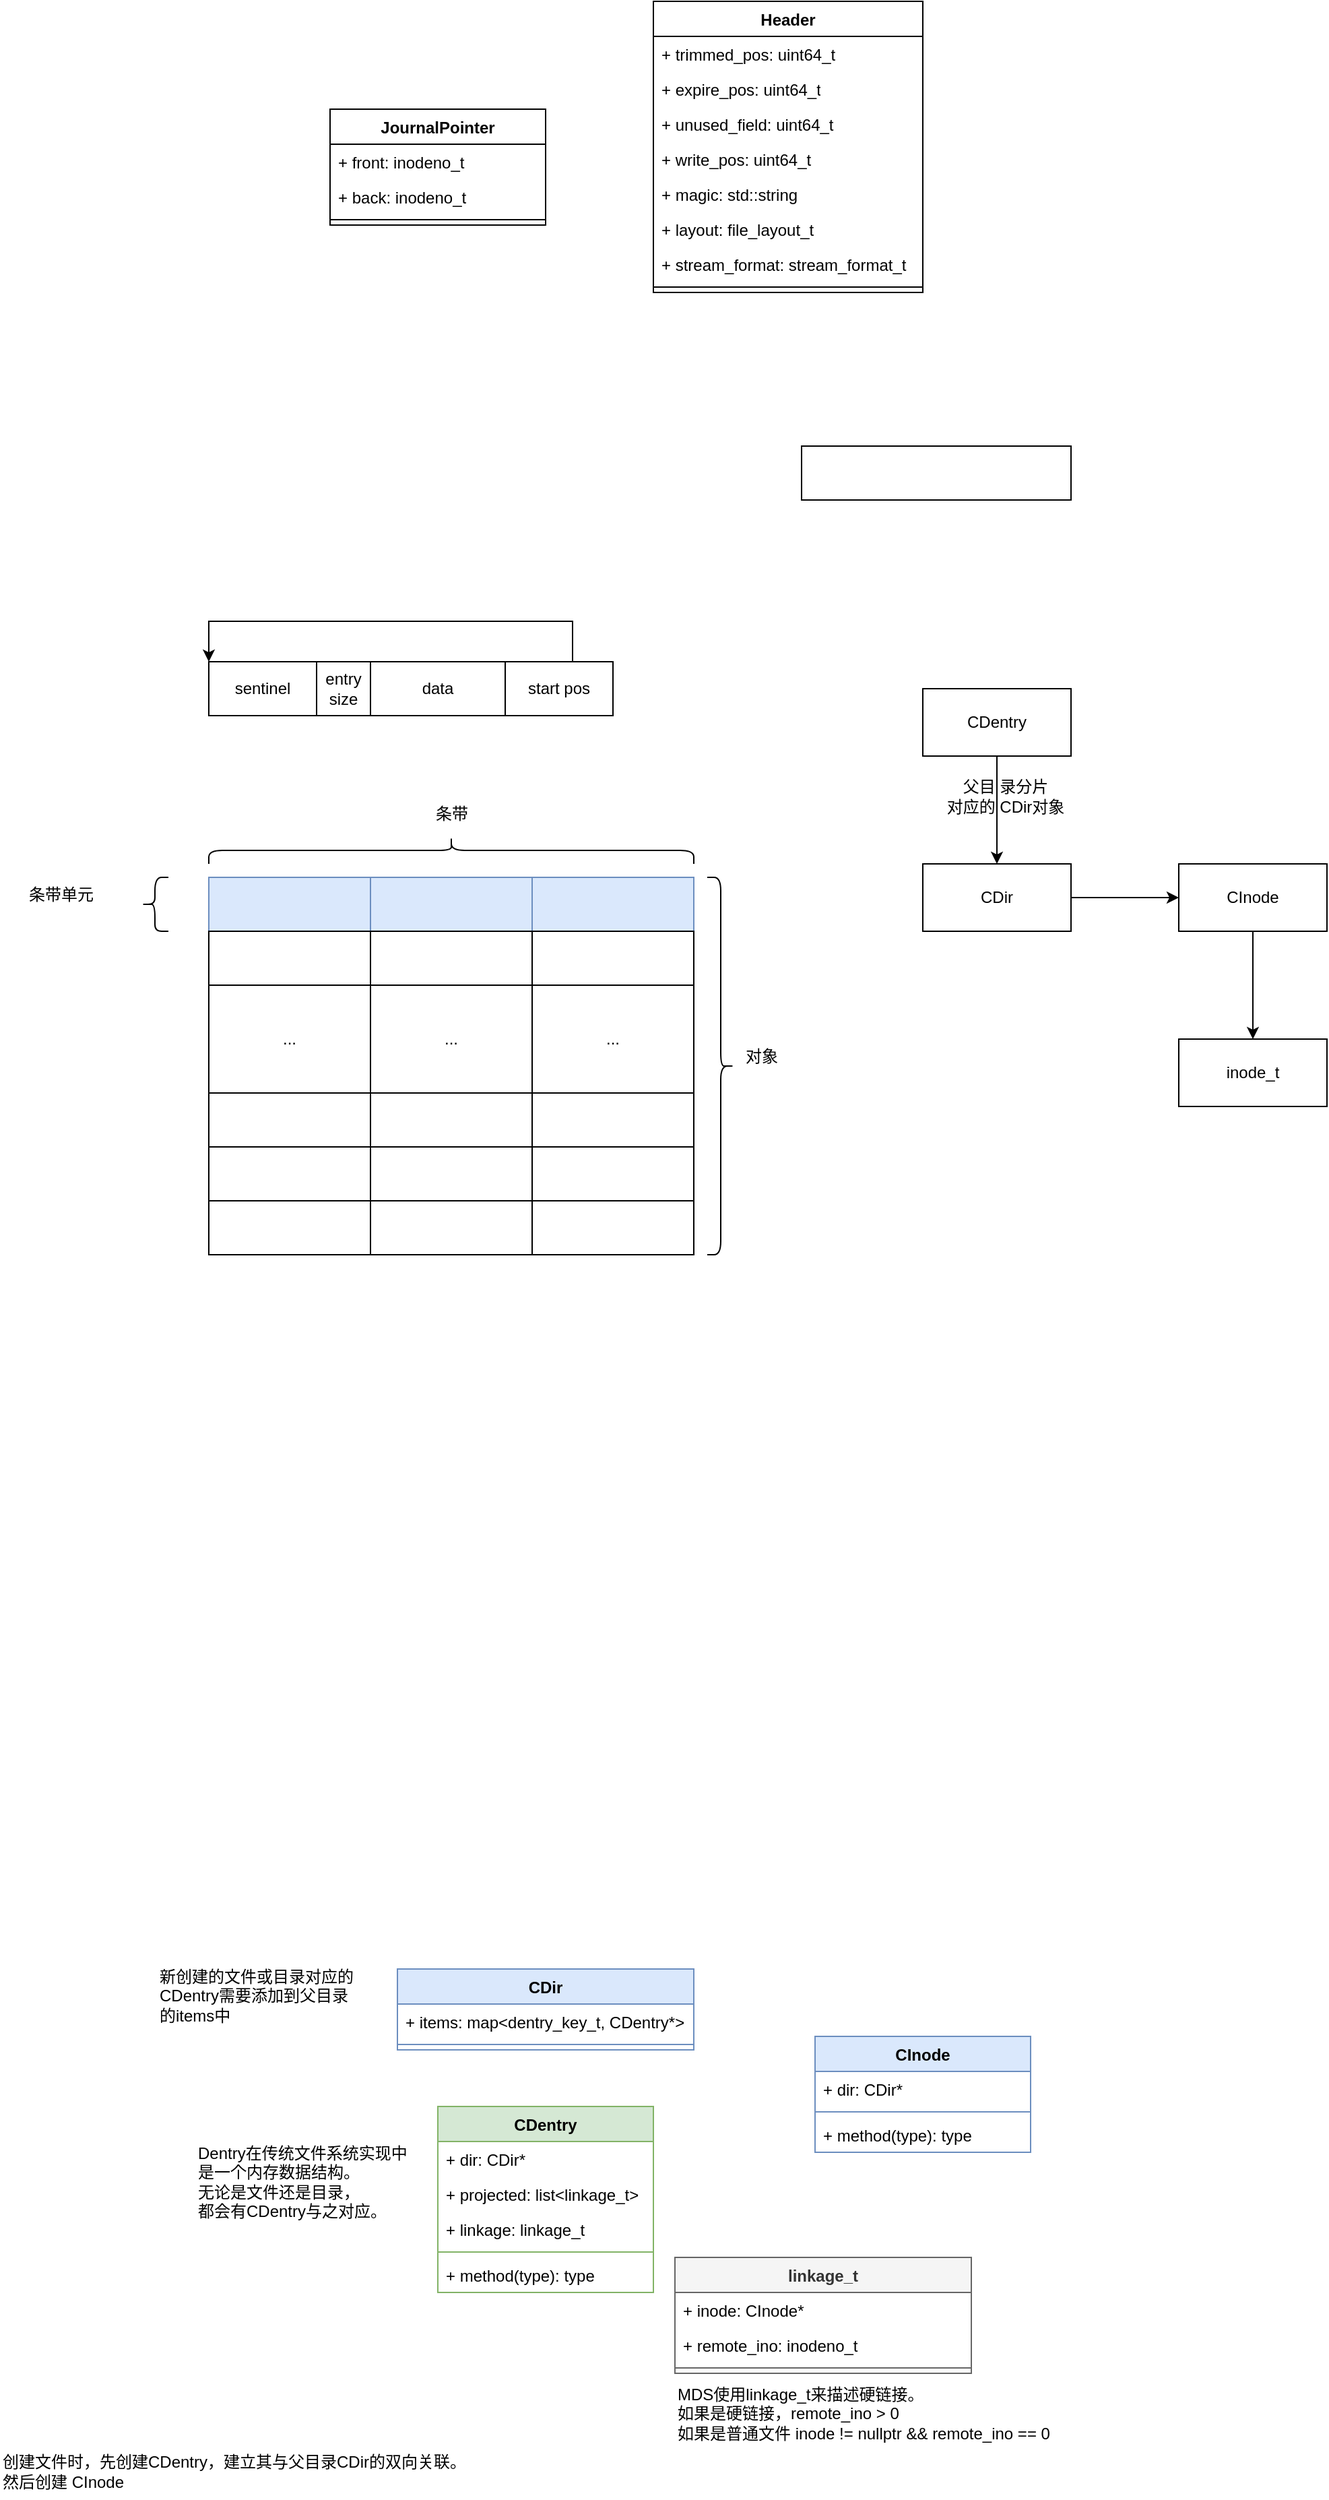 <mxfile version="27.1.4">
  <diagram name="日志" id="AQBK7dn-0XNJKVbFLS9Y">
    <mxGraphModel dx="1042" dy="563" grid="1" gridSize="10" guides="1" tooltips="1" connect="1" arrows="1" fold="1" page="1" pageScale="1" pageWidth="2339" pageHeight="3300" math="0" shadow="0">
      <root>
        <mxCell id="0" />
        <mxCell id="1" parent="0" />
        <mxCell id="pTsMvdLFqEAQfoQsYleC-1" value="JournalPointer" style="swimlane;fontStyle=1;align=center;verticalAlign=top;childLayout=stackLayout;horizontal=1;startSize=26;horizontalStack=0;resizeParent=1;resizeParentMax=0;resizeLast=0;collapsible=1;marginBottom=0;whiteSpace=wrap;html=1;" parent="1" vertex="1">
          <mxGeometry x="290" y="110" width="160" height="86" as="geometry" />
        </mxCell>
        <mxCell id="pTsMvdLFqEAQfoQsYleC-10" value="+ front: inodeno_t" style="text;strokeColor=none;fillColor=none;align=left;verticalAlign=top;spacingLeft=4;spacingRight=4;overflow=hidden;rotatable=0;points=[[0,0.5],[1,0.5]];portConstraint=eastwest;whiteSpace=wrap;html=1;" parent="pTsMvdLFqEAQfoQsYleC-1" vertex="1">
          <mxGeometry y="26" width="160" height="26" as="geometry" />
        </mxCell>
        <mxCell id="pTsMvdLFqEAQfoQsYleC-2" value="+ back: inodeno_t" style="text;strokeColor=none;fillColor=none;align=left;verticalAlign=top;spacingLeft=4;spacingRight=4;overflow=hidden;rotatable=0;points=[[0,0.5],[1,0.5]];portConstraint=eastwest;whiteSpace=wrap;html=1;" parent="pTsMvdLFqEAQfoQsYleC-1" vertex="1">
          <mxGeometry y="52" width="160" height="26" as="geometry" />
        </mxCell>
        <mxCell id="pTsMvdLFqEAQfoQsYleC-3" value="" style="line;strokeWidth=1;fillColor=none;align=left;verticalAlign=middle;spacingTop=-1;spacingLeft=3;spacingRight=3;rotatable=0;labelPosition=right;points=[];portConstraint=eastwest;strokeColor=inherit;" parent="pTsMvdLFqEAQfoQsYleC-1" vertex="1">
          <mxGeometry y="78" width="160" height="8" as="geometry" />
        </mxCell>
        <mxCell id="pTsMvdLFqEAQfoQsYleC-11" value="Header" style="swimlane;fontStyle=1;align=center;verticalAlign=top;childLayout=stackLayout;horizontal=1;startSize=26;horizontalStack=0;resizeParent=1;resizeParentMax=0;resizeLast=0;collapsible=1;marginBottom=0;whiteSpace=wrap;html=1;" parent="1" vertex="1">
          <mxGeometry x="530" y="30" width="200" height="216" as="geometry" />
        </mxCell>
        <mxCell id="pTsMvdLFqEAQfoQsYleC-12" value="+ trimmed_pos: uint64_t" style="text;strokeColor=none;fillColor=none;align=left;verticalAlign=top;spacingLeft=4;spacingRight=4;overflow=hidden;rotatable=0;points=[[0,0.5],[1,0.5]];portConstraint=eastwest;whiteSpace=wrap;html=1;" parent="pTsMvdLFqEAQfoQsYleC-11" vertex="1">
          <mxGeometry y="26" width="200" height="26" as="geometry" />
        </mxCell>
        <mxCell id="pTsMvdLFqEAQfoQsYleC-15" value="+ expire_pos: uint64_t" style="text;strokeColor=none;fillColor=none;align=left;verticalAlign=top;spacingLeft=4;spacingRight=4;overflow=hidden;rotatable=0;points=[[0,0.5],[1,0.5]];portConstraint=eastwest;whiteSpace=wrap;html=1;" parent="pTsMvdLFqEAQfoQsYleC-11" vertex="1">
          <mxGeometry y="52" width="200" height="26" as="geometry" />
        </mxCell>
        <mxCell id="pTsMvdLFqEAQfoQsYleC-16" value="+ unused_field: uint64_t" style="text;strokeColor=none;fillColor=none;align=left;verticalAlign=top;spacingLeft=4;spacingRight=4;overflow=hidden;rotatable=0;points=[[0,0.5],[1,0.5]];portConstraint=eastwest;whiteSpace=wrap;html=1;" parent="pTsMvdLFqEAQfoQsYleC-11" vertex="1">
          <mxGeometry y="78" width="200" height="26" as="geometry" />
        </mxCell>
        <mxCell id="pTsMvdLFqEAQfoQsYleC-17" value="+ write_pos: uint64_t" style="text;strokeColor=none;fillColor=none;align=left;verticalAlign=top;spacingLeft=4;spacingRight=4;overflow=hidden;rotatable=0;points=[[0,0.5],[1,0.5]];portConstraint=eastwest;whiteSpace=wrap;html=1;" parent="pTsMvdLFqEAQfoQsYleC-11" vertex="1">
          <mxGeometry y="104" width="200" height="26" as="geometry" />
        </mxCell>
        <mxCell id="pTsMvdLFqEAQfoQsYleC-18" value="+ magic: std::string" style="text;strokeColor=none;fillColor=none;align=left;verticalAlign=top;spacingLeft=4;spacingRight=4;overflow=hidden;rotatable=0;points=[[0,0.5],[1,0.5]];portConstraint=eastwest;whiteSpace=wrap;html=1;" parent="pTsMvdLFqEAQfoQsYleC-11" vertex="1">
          <mxGeometry y="130" width="200" height="26" as="geometry" />
        </mxCell>
        <mxCell id="pTsMvdLFqEAQfoQsYleC-19" value="+ layout: file_layout_t" style="text;strokeColor=none;fillColor=none;align=left;verticalAlign=top;spacingLeft=4;spacingRight=4;overflow=hidden;rotatable=0;points=[[0,0.5],[1,0.5]];portConstraint=eastwest;whiteSpace=wrap;html=1;" parent="pTsMvdLFqEAQfoQsYleC-11" vertex="1">
          <mxGeometry y="156" width="200" height="26" as="geometry" />
        </mxCell>
        <mxCell id="pTsMvdLFqEAQfoQsYleC-20" value="+ stream_format: stream_format_t" style="text;strokeColor=none;fillColor=none;align=left;verticalAlign=top;spacingLeft=4;spacingRight=4;overflow=hidden;rotatable=0;points=[[0,0.5],[1,0.5]];portConstraint=eastwest;whiteSpace=wrap;html=1;" parent="pTsMvdLFqEAQfoQsYleC-11" vertex="1">
          <mxGeometry y="182" width="200" height="26" as="geometry" />
        </mxCell>
        <mxCell id="pTsMvdLFqEAQfoQsYleC-14" value="" style="line;strokeWidth=1;fillColor=none;align=left;verticalAlign=middle;spacingTop=-1;spacingLeft=3;spacingRight=3;rotatable=0;labelPosition=right;points=[];portConstraint=eastwest;strokeColor=inherit;" parent="pTsMvdLFqEAQfoQsYleC-11" vertex="1">
          <mxGeometry y="208" width="200" height="8" as="geometry" />
        </mxCell>
        <mxCell id="gXGkx-9GyTH6iZ8PwhaR-1" value="data" style="rounded=0;whiteSpace=wrap;html=1;" parent="1" vertex="1">
          <mxGeometry x="320" y="520" width="100" height="40" as="geometry" />
        </mxCell>
        <mxCell id="gXGkx-9GyTH6iZ8PwhaR-2" value="entry size" style="rounded=0;whiteSpace=wrap;html=1;" parent="1" vertex="1">
          <mxGeometry x="280" y="520" width="40" height="40" as="geometry" />
        </mxCell>
        <mxCell id="gXGkx-9GyTH6iZ8PwhaR-4" style="edgeStyle=orthogonalEdgeStyle;rounded=0;orthogonalLoop=1;jettySize=auto;html=1;entryX=0;entryY=0;entryDx=0;entryDy=0;" parent="1" source="gXGkx-9GyTH6iZ8PwhaR-3" target="gXGkx-9GyTH6iZ8PwhaR-6" edge="1">
          <mxGeometry relative="1" as="geometry">
            <Array as="points">
              <mxPoint x="470" y="490" />
              <mxPoint x="200" y="490" />
            </Array>
          </mxGeometry>
        </mxCell>
        <mxCell id="gXGkx-9GyTH6iZ8PwhaR-3" value="start pos" style="rounded=0;whiteSpace=wrap;html=1;" parent="1" vertex="1">
          <mxGeometry x="420" y="520" width="80" height="40" as="geometry" />
        </mxCell>
        <mxCell id="gXGkx-9GyTH6iZ8PwhaR-6" value="sentinel" style="rounded=0;whiteSpace=wrap;html=1;" parent="1" vertex="1">
          <mxGeometry x="200" y="520" width="80" height="40" as="geometry" />
        </mxCell>
        <mxCell id="gXGkx-9GyTH6iZ8PwhaR-9" value="" style="rounded=0;whiteSpace=wrap;html=1;verticalAlign=middle;" parent="1" vertex="1">
          <mxGeometry x="200" y="680" width="120" height="280" as="geometry" />
        </mxCell>
        <mxCell id="gXGkx-9GyTH6iZ8PwhaR-10" value="" style="rounded=0;whiteSpace=wrap;html=1;fillColor=#dae8fc;strokeColor=#6c8ebf;" parent="1" vertex="1">
          <mxGeometry x="200" y="680" width="120" height="40" as="geometry" />
        </mxCell>
        <mxCell id="gXGkx-9GyTH6iZ8PwhaR-11" value="" style="rounded=0;whiteSpace=wrap;html=1;" parent="1" vertex="1">
          <mxGeometry x="200" y="720" width="120" height="40" as="geometry" />
        </mxCell>
        <mxCell id="gXGkx-9GyTH6iZ8PwhaR-12" value="" style="rounded=0;whiteSpace=wrap;html=1;" parent="1" vertex="1">
          <mxGeometry x="200" y="920" width="120" height="40" as="geometry" />
        </mxCell>
        <mxCell id="gXGkx-9GyTH6iZ8PwhaR-13" value="" style="rounded=0;whiteSpace=wrap;html=1;" parent="1" vertex="1">
          <mxGeometry x="200" y="880" width="120" height="40" as="geometry" />
        </mxCell>
        <mxCell id="gXGkx-9GyTH6iZ8PwhaR-14" value="" style="rounded=0;whiteSpace=wrap;html=1;" parent="1" vertex="1">
          <mxGeometry x="200" y="840" width="120" height="40" as="geometry" />
        </mxCell>
        <mxCell id="gXGkx-9GyTH6iZ8PwhaR-16" value="..." style="rounded=0;whiteSpace=wrap;html=1;" parent="1" vertex="1">
          <mxGeometry x="200" y="760" width="120" height="80" as="geometry" />
        </mxCell>
        <mxCell id="gXGkx-9GyTH6iZ8PwhaR-17" value="" style="rounded=0;whiteSpace=wrap;html=1;verticalAlign=middle;" parent="1" vertex="1">
          <mxGeometry x="320" y="680" width="120" height="280" as="geometry" />
        </mxCell>
        <mxCell id="gXGkx-9GyTH6iZ8PwhaR-18" value="" style="rounded=0;whiteSpace=wrap;html=1;fillColor=#dae8fc;strokeColor=#6c8ebf;" parent="1" vertex="1">
          <mxGeometry x="320" y="680" width="120" height="40" as="geometry" />
        </mxCell>
        <mxCell id="gXGkx-9GyTH6iZ8PwhaR-19" value="" style="rounded=0;whiteSpace=wrap;html=1;" parent="1" vertex="1">
          <mxGeometry x="320" y="720" width="120" height="40" as="geometry" />
        </mxCell>
        <mxCell id="gXGkx-9GyTH6iZ8PwhaR-20" value="" style="rounded=0;whiteSpace=wrap;html=1;" parent="1" vertex="1">
          <mxGeometry x="320" y="920" width="120" height="40" as="geometry" />
        </mxCell>
        <mxCell id="gXGkx-9GyTH6iZ8PwhaR-21" value="" style="rounded=0;whiteSpace=wrap;html=1;" parent="1" vertex="1">
          <mxGeometry x="320" y="880" width="120" height="40" as="geometry" />
        </mxCell>
        <mxCell id="gXGkx-9GyTH6iZ8PwhaR-22" value="" style="rounded=0;whiteSpace=wrap;html=1;" parent="1" vertex="1">
          <mxGeometry x="320" y="840" width="120" height="40" as="geometry" />
        </mxCell>
        <mxCell id="gXGkx-9GyTH6iZ8PwhaR-23" value="..." style="rounded=0;whiteSpace=wrap;html=1;" parent="1" vertex="1">
          <mxGeometry x="320" y="760" width="120" height="80" as="geometry" />
        </mxCell>
        <mxCell id="gXGkx-9GyTH6iZ8PwhaR-24" value="" style="rounded=0;whiteSpace=wrap;html=1;verticalAlign=middle;" parent="1" vertex="1">
          <mxGeometry x="440" y="680" width="120" height="280" as="geometry" />
        </mxCell>
        <mxCell id="gXGkx-9GyTH6iZ8PwhaR-25" value="" style="rounded=0;whiteSpace=wrap;html=1;fillColor=#dae8fc;strokeColor=#6c8ebf;" parent="1" vertex="1">
          <mxGeometry x="440" y="680" width="120" height="40" as="geometry" />
        </mxCell>
        <mxCell id="gXGkx-9GyTH6iZ8PwhaR-26" value="" style="rounded=0;whiteSpace=wrap;html=1;" parent="1" vertex="1">
          <mxGeometry x="440" y="720" width="120" height="40" as="geometry" />
        </mxCell>
        <mxCell id="gXGkx-9GyTH6iZ8PwhaR-27" value="" style="rounded=0;whiteSpace=wrap;html=1;" parent="1" vertex="1">
          <mxGeometry x="440" y="920" width="120" height="40" as="geometry" />
        </mxCell>
        <mxCell id="gXGkx-9GyTH6iZ8PwhaR-28" value="" style="rounded=0;whiteSpace=wrap;html=1;" parent="1" vertex="1">
          <mxGeometry x="440" y="880" width="120" height="40" as="geometry" />
        </mxCell>
        <mxCell id="gXGkx-9GyTH6iZ8PwhaR-29" value="" style="rounded=0;whiteSpace=wrap;html=1;" parent="1" vertex="1">
          <mxGeometry x="440" y="840" width="120" height="40" as="geometry" />
        </mxCell>
        <mxCell id="gXGkx-9GyTH6iZ8PwhaR-30" value="..." style="rounded=0;whiteSpace=wrap;html=1;" parent="1" vertex="1">
          <mxGeometry x="440" y="760" width="120" height="80" as="geometry" />
        </mxCell>
        <mxCell id="gXGkx-9GyTH6iZ8PwhaR-31" value="" style="shape=curlyBracket;whiteSpace=wrap;html=1;rounded=1;labelPosition=left;verticalLabelPosition=middle;align=right;verticalAlign=middle;" parent="1" vertex="1">
          <mxGeometry x="150" y="680" width="20" height="40" as="geometry" />
        </mxCell>
        <mxCell id="gXGkx-9GyTH6iZ8PwhaR-32" value="条带单元" style="text;html=1;align=center;verticalAlign=middle;resizable=0;points=[];autosize=1;strokeColor=none;fillColor=none;" parent="1" vertex="1">
          <mxGeometry x="55" y="678" width="70" height="30" as="geometry" />
        </mxCell>
        <mxCell id="gXGkx-9GyTH6iZ8PwhaR-33" value="" style="shape=curlyBracket;whiteSpace=wrap;html=1;rounded=1;labelPosition=left;verticalLabelPosition=middle;align=right;verticalAlign=middle;rotation=-180;" parent="1" vertex="1">
          <mxGeometry x="570" y="680" width="20" height="280" as="geometry" />
        </mxCell>
        <mxCell id="gXGkx-9GyTH6iZ8PwhaR-34" value="对象" style="text;html=1;align=center;verticalAlign=middle;resizable=0;points=[];autosize=1;strokeColor=none;fillColor=none;" parent="1" vertex="1">
          <mxGeometry x="585" y="798" width="50" height="30" as="geometry" />
        </mxCell>
        <mxCell id="gXGkx-9GyTH6iZ8PwhaR-35" value="" style="shape=curlyBracket;whiteSpace=wrap;html=1;rounded=1;labelPosition=left;verticalLabelPosition=middle;align=right;verticalAlign=middle;rotation=90;" parent="1" vertex="1">
          <mxGeometry x="370" y="480" width="20" height="360" as="geometry" />
        </mxCell>
        <mxCell id="gXGkx-9GyTH6iZ8PwhaR-36" value="条带" style="text;html=1;align=center;verticalAlign=middle;resizable=0;points=[];autosize=1;strokeColor=none;fillColor=none;" parent="1" vertex="1">
          <mxGeometry x="355" y="618" width="50" height="30" as="geometry" />
        </mxCell>
        <mxCell id="uf85_17KK7cS9SH_FKV9-1" value="" style="rounded=0;whiteSpace=wrap;html=1;" parent="1" vertex="1">
          <mxGeometry x="640" y="360" width="200" height="40" as="geometry" />
        </mxCell>
        <mxCell id="mRupk-MWuzVmoUMx6u8X-3" value="" style="edgeStyle=orthogonalEdgeStyle;rounded=0;orthogonalLoop=1;jettySize=auto;html=1;" edge="1" parent="1" source="mRupk-MWuzVmoUMx6u8X-1" target="mRupk-MWuzVmoUMx6u8X-2">
          <mxGeometry relative="1" as="geometry" />
        </mxCell>
        <mxCell id="mRupk-MWuzVmoUMx6u8X-1" value="CDentry" style="html=1;whiteSpace=wrap;" vertex="1" parent="1">
          <mxGeometry x="730" y="540" width="110" height="50" as="geometry" />
        </mxCell>
        <mxCell id="mRupk-MWuzVmoUMx6u8X-5" value="" style="edgeStyle=orthogonalEdgeStyle;rounded=0;orthogonalLoop=1;jettySize=auto;html=1;" edge="1" parent="1" source="mRupk-MWuzVmoUMx6u8X-2" target="mRupk-MWuzVmoUMx6u8X-4">
          <mxGeometry relative="1" as="geometry" />
        </mxCell>
        <mxCell id="mRupk-MWuzVmoUMx6u8X-2" value="CDir" style="html=1;whiteSpace=wrap;" vertex="1" parent="1">
          <mxGeometry x="730" y="670" width="110" height="50" as="geometry" />
        </mxCell>
        <mxCell id="mRupk-MWuzVmoUMx6u8X-9" value="" style="edgeStyle=orthogonalEdgeStyle;rounded=0;orthogonalLoop=1;jettySize=auto;html=1;" edge="1" parent="1" source="mRupk-MWuzVmoUMx6u8X-4" target="mRupk-MWuzVmoUMx6u8X-8">
          <mxGeometry relative="1" as="geometry" />
        </mxCell>
        <mxCell id="mRupk-MWuzVmoUMx6u8X-4" value="CInode" style="html=1;whiteSpace=wrap;" vertex="1" parent="1">
          <mxGeometry x="920" y="670" width="110" height="50" as="geometry" />
        </mxCell>
        <mxCell id="mRupk-MWuzVmoUMx6u8X-7" value="父目 录分片&lt;div&gt;对应的 CDir对象&lt;/div&gt;" style="text;html=1;align=center;verticalAlign=middle;resizable=0;points=[];autosize=1;strokeColor=none;fillColor=none;" vertex="1" parent="1">
          <mxGeometry x="736" y="600" width="110" height="40" as="geometry" />
        </mxCell>
        <mxCell id="mRupk-MWuzVmoUMx6u8X-8" value="inode_t" style="html=1;whiteSpace=wrap;" vertex="1" parent="1">
          <mxGeometry x="920" y="800" width="110" height="50" as="geometry" />
        </mxCell>
        <mxCell id="mRupk-MWuzVmoUMx6u8X-10" value="CDir" style="swimlane;fontStyle=1;align=center;verticalAlign=top;childLayout=stackLayout;horizontal=1;startSize=26;horizontalStack=0;resizeParent=1;resizeParentMax=0;resizeLast=0;collapsible=1;marginBottom=0;whiteSpace=wrap;html=1;fillColor=#dae8fc;strokeColor=#6c8ebf;" vertex="1" parent="1">
          <mxGeometry x="340" y="1490" width="220" height="60" as="geometry" />
        </mxCell>
        <mxCell id="mRupk-MWuzVmoUMx6u8X-11" value="+ items: map&amp;lt;dentry_key_t, CDentry*&amp;gt;" style="text;strokeColor=none;fillColor=none;align=left;verticalAlign=top;spacingLeft=4;spacingRight=4;overflow=hidden;rotatable=0;points=[[0,0.5],[1,0.5]];portConstraint=eastwest;whiteSpace=wrap;html=1;" vertex="1" parent="mRupk-MWuzVmoUMx6u8X-10">
          <mxGeometry y="26" width="220" height="26" as="geometry" />
        </mxCell>
        <mxCell id="mRupk-MWuzVmoUMx6u8X-12" value="" style="line;strokeWidth=1;fillColor=none;align=left;verticalAlign=middle;spacingTop=-1;spacingLeft=3;spacingRight=3;rotatable=0;labelPosition=right;points=[];portConstraint=eastwest;strokeColor=inherit;" vertex="1" parent="mRupk-MWuzVmoUMx6u8X-10">
          <mxGeometry y="52" width="220" height="8" as="geometry" />
        </mxCell>
        <mxCell id="mRupk-MWuzVmoUMx6u8X-15" value="&lt;div style=&quot;text-align: left;&quot;&gt;&lt;span style=&quot;background-color: transparent;&quot;&gt;新创建的文件或目录对应的&lt;/span&gt;&lt;/div&gt;&lt;div style=&quot;text-align: left;&quot;&gt;&lt;span style=&quot;background-color: transparent;&quot;&gt;CDentry需要添加到父目录&lt;/span&gt;&lt;/div&gt;&lt;div style=&quot;text-align: left;&quot;&gt;&lt;span style=&quot;background-color: transparent;&quot;&gt;的items中&lt;/span&gt;&lt;/div&gt;" style="text;html=1;align=center;verticalAlign=middle;resizable=0;points=[];autosize=1;strokeColor=none;fillColor=none;" vertex="1" parent="1">
          <mxGeometry x="150" y="1480" width="170" height="60" as="geometry" />
        </mxCell>
        <mxCell id="mRupk-MWuzVmoUMx6u8X-16" value="CDentry" style="swimlane;fontStyle=1;align=center;verticalAlign=top;childLayout=stackLayout;horizontal=1;startSize=26;horizontalStack=0;resizeParent=1;resizeParentMax=0;resizeLast=0;collapsible=1;marginBottom=0;whiteSpace=wrap;html=1;fillColor=#d5e8d4;strokeColor=#82b366;" vertex="1" parent="1">
          <mxGeometry x="370" y="1592" width="160" height="138" as="geometry" />
        </mxCell>
        <mxCell id="mRupk-MWuzVmoUMx6u8X-17" value="+ dir: CDir*" style="text;strokeColor=none;fillColor=none;align=left;verticalAlign=top;spacingLeft=4;spacingRight=4;overflow=hidden;rotatable=0;points=[[0,0.5],[1,0.5]];portConstraint=eastwest;whiteSpace=wrap;html=1;" vertex="1" parent="mRupk-MWuzVmoUMx6u8X-16">
          <mxGeometry y="26" width="160" height="26" as="geometry" />
        </mxCell>
        <mxCell id="mRupk-MWuzVmoUMx6u8X-25" value="+ projected: list&amp;lt;linkage_t&amp;gt;" style="text;strokeColor=none;fillColor=none;align=left;verticalAlign=top;spacingLeft=4;spacingRight=4;overflow=hidden;rotatable=0;points=[[0,0.5],[1,0.5]];portConstraint=eastwest;whiteSpace=wrap;html=1;" vertex="1" parent="mRupk-MWuzVmoUMx6u8X-16">
          <mxGeometry y="52" width="160" height="26" as="geometry" />
        </mxCell>
        <mxCell id="mRupk-MWuzVmoUMx6u8X-34" value="+ linkage: linkage_t" style="text;strokeColor=none;fillColor=none;align=left;verticalAlign=top;spacingLeft=4;spacingRight=4;overflow=hidden;rotatable=0;points=[[0,0.5],[1,0.5]];portConstraint=eastwest;whiteSpace=wrap;html=1;" vertex="1" parent="mRupk-MWuzVmoUMx6u8X-16">
          <mxGeometry y="78" width="160" height="26" as="geometry" />
        </mxCell>
        <mxCell id="mRupk-MWuzVmoUMx6u8X-18" value="" style="line;strokeWidth=1;fillColor=none;align=left;verticalAlign=middle;spacingTop=-1;spacingLeft=3;spacingRight=3;rotatable=0;labelPosition=right;points=[];portConstraint=eastwest;strokeColor=inherit;" vertex="1" parent="mRupk-MWuzVmoUMx6u8X-16">
          <mxGeometry y="104" width="160" height="8" as="geometry" />
        </mxCell>
        <mxCell id="mRupk-MWuzVmoUMx6u8X-19" value="+ method(type): type" style="text;strokeColor=none;fillColor=none;align=left;verticalAlign=top;spacingLeft=4;spacingRight=4;overflow=hidden;rotatable=0;points=[[0,0.5],[1,0.5]];portConstraint=eastwest;whiteSpace=wrap;html=1;" vertex="1" parent="mRupk-MWuzVmoUMx6u8X-16">
          <mxGeometry y="112" width="160" height="26" as="geometry" />
        </mxCell>
        <mxCell id="mRupk-MWuzVmoUMx6u8X-20" value="创建文件时，先创建CDentry，建立其与父目录CDir的双向关联。&lt;div&gt;然后创建 CInode&lt;/div&gt;" style="text;html=1;align=left;verticalAlign=middle;resizable=0;points=[];autosize=1;strokeColor=none;fillColor=none;" vertex="1" parent="1">
          <mxGeometry x="45" y="1843" width="370" height="40" as="geometry" />
        </mxCell>
        <mxCell id="mRupk-MWuzVmoUMx6u8X-21" value="CInode" style="swimlane;fontStyle=1;align=center;verticalAlign=top;childLayout=stackLayout;horizontal=1;startSize=26;horizontalStack=0;resizeParent=1;resizeParentMax=0;resizeLast=0;collapsible=1;marginBottom=0;whiteSpace=wrap;html=1;fillColor=#dae8fc;strokeColor=#6c8ebf;" vertex="1" parent="1">
          <mxGeometry x="650" y="1540" width="160" height="86" as="geometry" />
        </mxCell>
        <mxCell id="mRupk-MWuzVmoUMx6u8X-22" value="+ dir: CDir*" style="text;strokeColor=none;fillColor=none;align=left;verticalAlign=top;spacingLeft=4;spacingRight=4;overflow=hidden;rotatable=0;points=[[0,0.5],[1,0.5]];portConstraint=eastwest;whiteSpace=wrap;html=1;" vertex="1" parent="mRupk-MWuzVmoUMx6u8X-21">
          <mxGeometry y="26" width="160" height="26" as="geometry" />
        </mxCell>
        <mxCell id="mRupk-MWuzVmoUMx6u8X-23" value="" style="line;strokeWidth=1;fillColor=none;align=left;verticalAlign=middle;spacingTop=-1;spacingLeft=3;spacingRight=3;rotatable=0;labelPosition=right;points=[];portConstraint=eastwest;strokeColor=inherit;" vertex="1" parent="mRupk-MWuzVmoUMx6u8X-21">
          <mxGeometry y="52" width="160" height="8" as="geometry" />
        </mxCell>
        <mxCell id="mRupk-MWuzVmoUMx6u8X-24" value="+ method(type): type" style="text;strokeColor=none;fillColor=none;align=left;verticalAlign=top;spacingLeft=4;spacingRight=4;overflow=hidden;rotatable=0;points=[[0,0.5],[1,0.5]];portConstraint=eastwest;whiteSpace=wrap;html=1;" vertex="1" parent="mRupk-MWuzVmoUMx6u8X-21">
          <mxGeometry y="60" width="160" height="26" as="geometry" />
        </mxCell>
        <mxCell id="mRupk-MWuzVmoUMx6u8X-26" value="MDS使用linkage_t来描述硬链接。&lt;div&gt;如果是硬链接，remote_ino &amp;gt; 0&lt;/div&gt;&lt;div&gt;如果是普通文件 inode != nullptr &amp;amp;&amp;amp; remote_ino == 0&lt;/div&gt;" style="text;html=1;align=left;verticalAlign=middle;resizable=0;points=[];autosize=1;strokeColor=none;fillColor=none;" vertex="1" parent="1">
          <mxGeometry x="546" y="1790" width="300" height="60" as="geometry" />
        </mxCell>
        <mxCell id="mRupk-MWuzVmoUMx6u8X-27" value="linkage_t" style="swimlane;fontStyle=1;align=center;verticalAlign=top;childLayout=stackLayout;horizontal=1;startSize=26;horizontalStack=0;resizeParent=1;resizeParentMax=0;resizeLast=0;collapsible=1;marginBottom=0;whiteSpace=wrap;html=1;fillColor=#f5f5f5;fontColor=#333333;strokeColor=#666666;" vertex="1" parent="1">
          <mxGeometry x="546" y="1704" width="220" height="86" as="geometry" />
        </mxCell>
        <mxCell id="mRupk-MWuzVmoUMx6u8X-28" value="+ inode: CInode*" style="text;strokeColor=none;fillColor=none;align=left;verticalAlign=top;spacingLeft=4;spacingRight=4;overflow=hidden;rotatable=0;points=[[0,0.5],[1,0.5]];portConstraint=eastwest;whiteSpace=wrap;html=1;" vertex="1" parent="mRupk-MWuzVmoUMx6u8X-27">
          <mxGeometry y="26" width="220" height="26" as="geometry" />
        </mxCell>
        <mxCell id="mRupk-MWuzVmoUMx6u8X-30" value="+ remote_ino: inodeno_t" style="text;strokeColor=none;fillColor=none;align=left;verticalAlign=top;spacingLeft=4;spacingRight=4;overflow=hidden;rotatable=0;points=[[0,0.5],[1,0.5]];portConstraint=eastwest;whiteSpace=wrap;html=1;" vertex="1" parent="mRupk-MWuzVmoUMx6u8X-27">
          <mxGeometry y="52" width="220" height="26" as="geometry" />
        </mxCell>
        <mxCell id="mRupk-MWuzVmoUMx6u8X-29" value="" style="line;strokeWidth=1;fillColor=none;align=left;verticalAlign=middle;spacingTop=-1;spacingLeft=3;spacingRight=3;rotatable=0;labelPosition=right;points=[];portConstraint=eastwest;strokeColor=inherit;" vertex="1" parent="mRupk-MWuzVmoUMx6u8X-27">
          <mxGeometry y="78" width="220" height="8" as="geometry" />
        </mxCell>
        <mxCell id="mRupk-MWuzVmoUMx6u8X-32" value="Dentry在传统文件系统实现中&lt;div&gt;是一个内存数据结构。&lt;/div&gt;&lt;div&gt;无论是文件还是目录，&lt;/div&gt;&lt;div&gt;都会有CDentry与之对应。&lt;span style=&quot;background-color: transparent;&quot;&gt;&amp;nbsp;&lt;/span&gt;&lt;/div&gt;" style="text;html=1;align=left;verticalAlign=middle;resizable=0;points=[];autosize=1;strokeColor=none;fillColor=none;" vertex="1" parent="1">
          <mxGeometry x="190" y="1613" width="180" height="70" as="geometry" />
        </mxCell>
      </root>
    </mxGraphModel>
  </diagram>
</mxfile>
